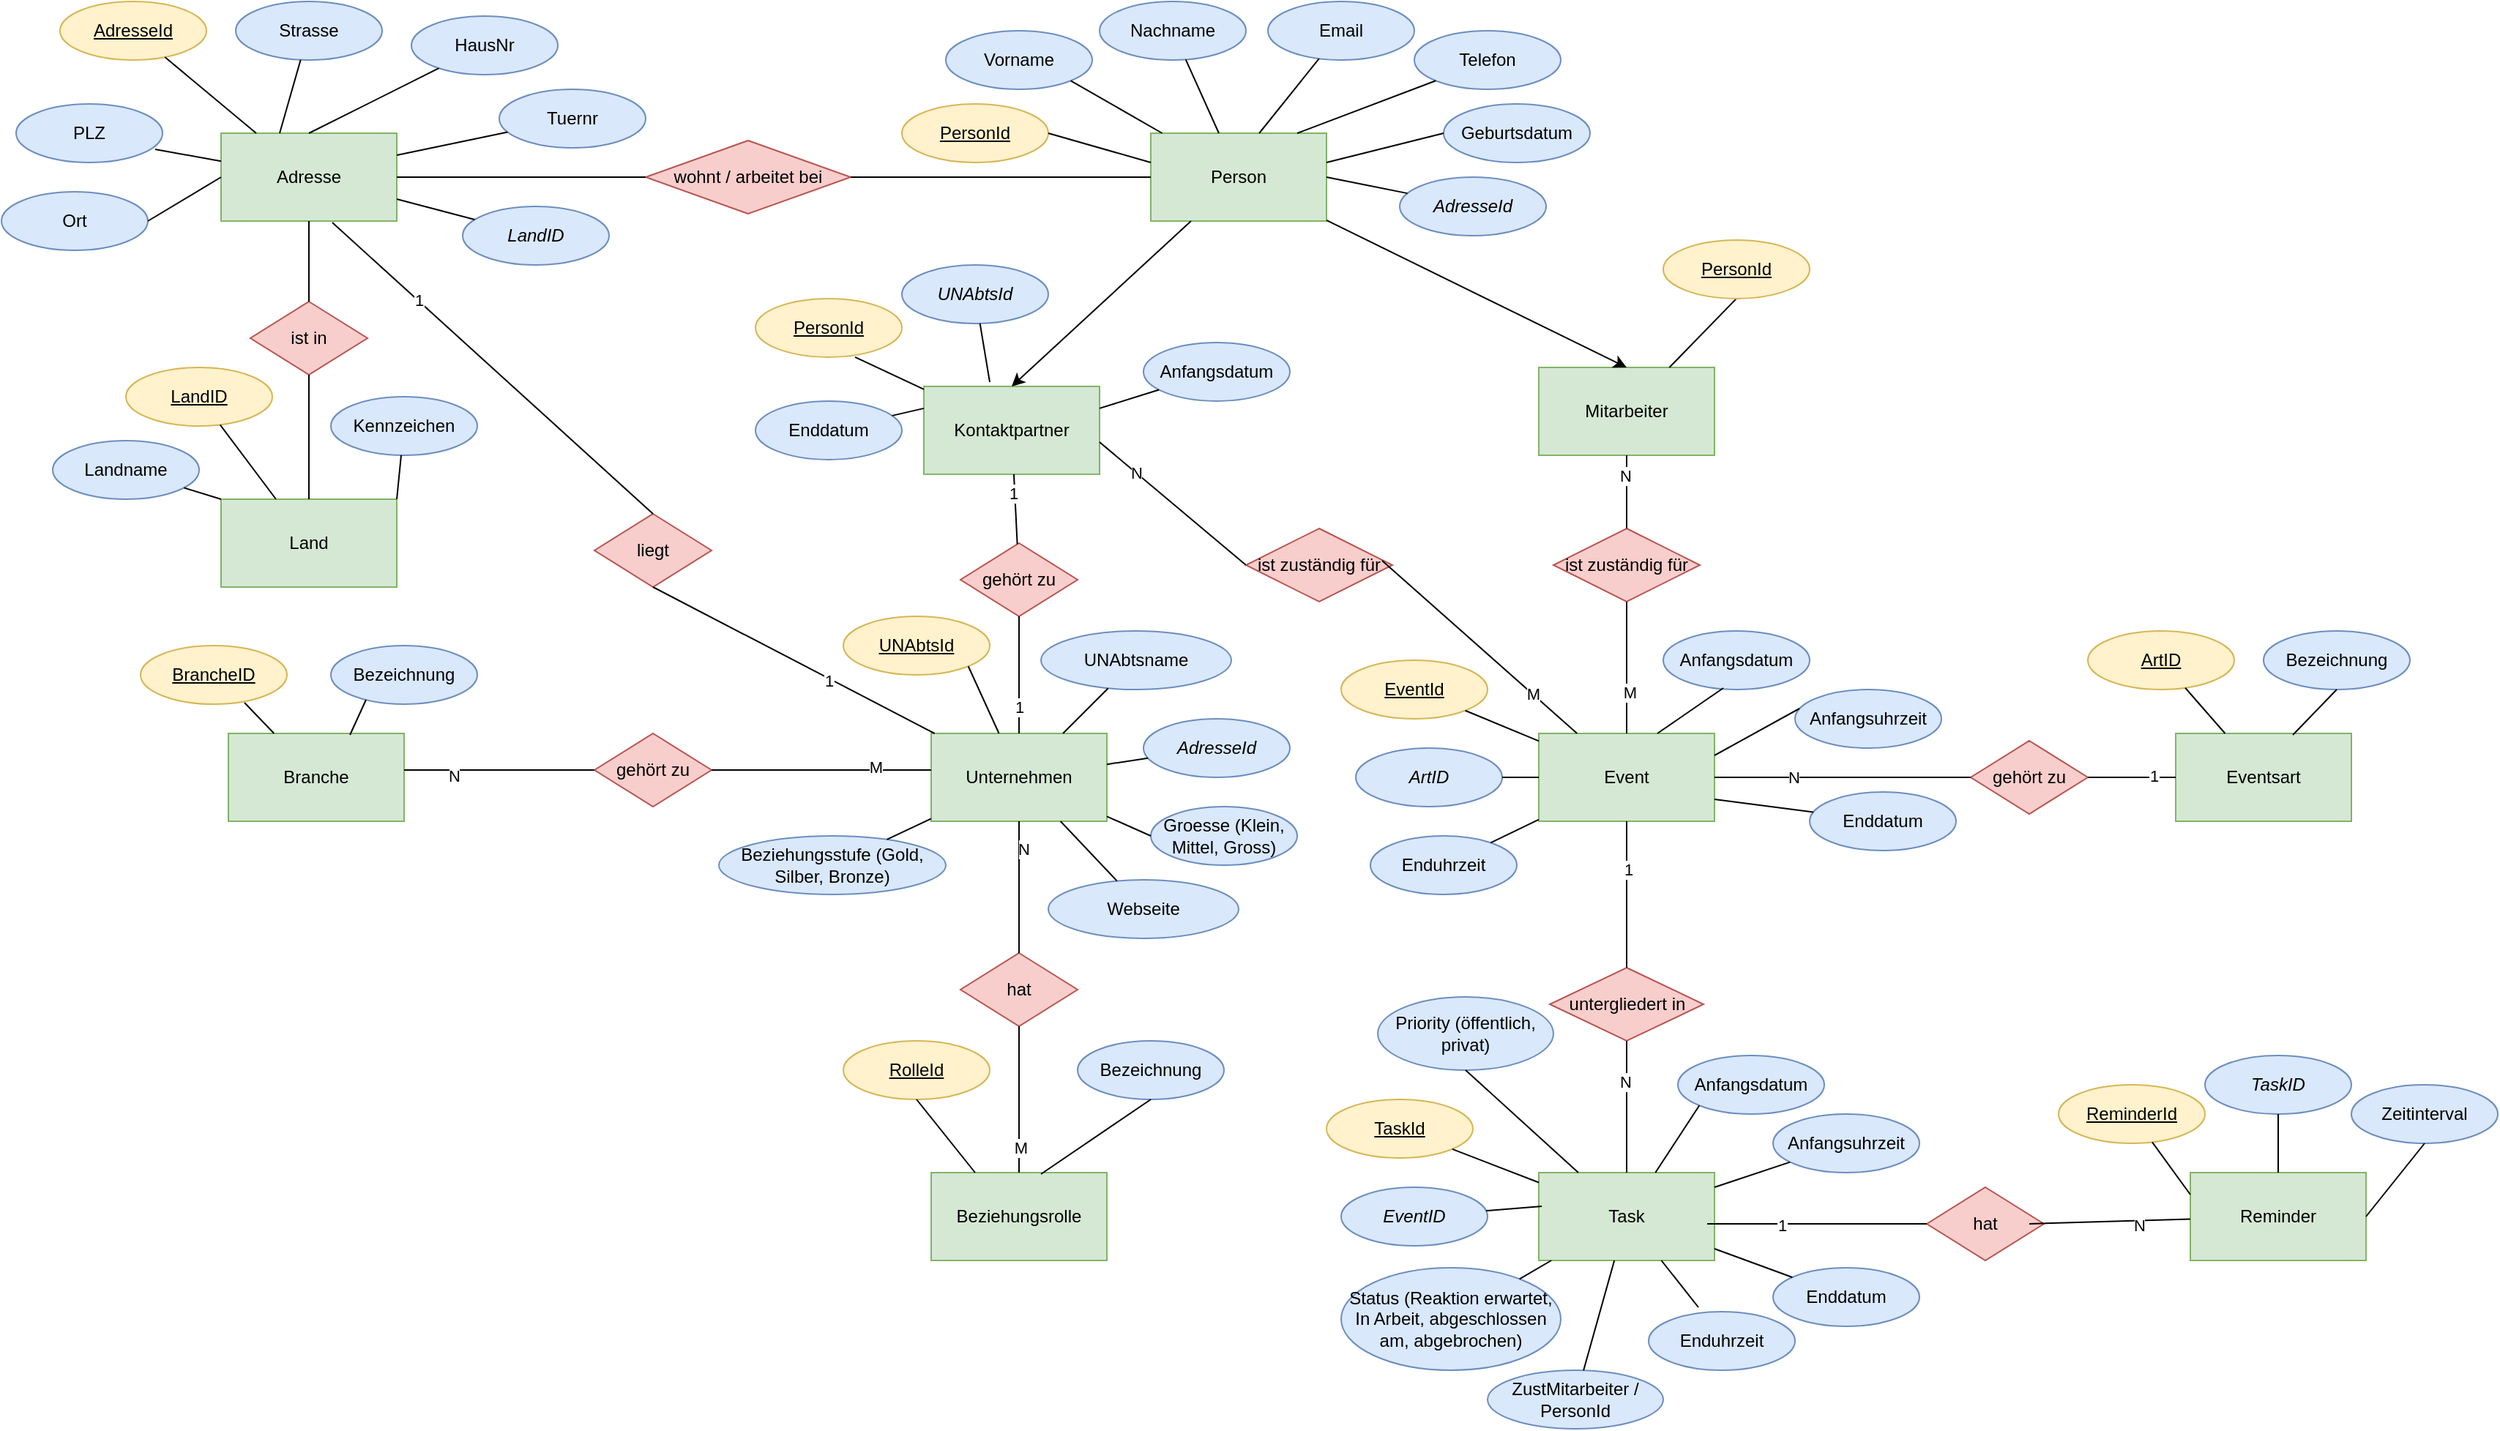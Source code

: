 <mxfile version="17.1.3" type="github">
  <diagram id="R2lEEEUBdFMjLlhIrx00" name="Page-1">
    <mxGraphModel dx="2272" dy="762" grid="1" gridSize="10" guides="1" tooltips="1" connect="1" arrows="1" fold="1" page="1" pageScale="1" pageWidth="850" pageHeight="1100" math="0" shadow="0" extFonts="Permanent Marker^https://fonts.googleapis.com/css?family=Permanent+Marker">
      <root>
        <mxCell id="0" />
        <mxCell id="1" parent="0" />
        <mxCell id="7nVZIDCWMMlRfdBkHSqP-1" value="Person" style="rounded=0;whiteSpace=wrap;html=1;fillColor=#d5e8d4;strokeColor=#82b366;" parent="1" vertex="1">
          <mxGeometry x="360" y="110" width="120" height="60" as="geometry" />
        </mxCell>
        <mxCell id="7nVZIDCWMMlRfdBkHSqP-2" value="Mitarbeiter" style="rounded=0;whiteSpace=wrap;html=1;fillColor=#d5e8d4;strokeColor=#82b366;" parent="1" vertex="1">
          <mxGeometry x="625" y="270" width="120" height="60" as="geometry" />
        </mxCell>
        <mxCell id="7nVZIDCWMMlRfdBkHSqP-3" value="Unternehmen" style="rounded=0;whiteSpace=wrap;html=1;fillColor=#d5e8d4;strokeColor=#82b366;" parent="1" vertex="1">
          <mxGeometry x="210" y="520" width="120" height="60" as="geometry" />
        </mxCell>
        <mxCell id="7nVZIDCWMMlRfdBkHSqP-4" value="Kontaktpartner" style="rounded=0;whiteSpace=wrap;html=1;fillColor=#d5e8d4;strokeColor=#82b366;" parent="1" vertex="1">
          <mxGeometry x="205" y="282.94" width="120" height="60" as="geometry" />
        </mxCell>
        <mxCell id="7nVZIDCWMMlRfdBkHSqP-6" value="Adresse" style="whiteSpace=wrap;html=1;fillColor=#d5e8d4;strokeColor=#82b366;" parent="1" vertex="1">
          <mxGeometry x="-275" y="110" width="120" height="60" as="geometry" />
        </mxCell>
        <mxCell id="7nVZIDCWMMlRfdBkHSqP-7" value="Land" style="whiteSpace=wrap;html=1;fillColor=#d5e8d4;strokeColor=#82b366;" parent="1" vertex="1">
          <mxGeometry x="-275" y="360" width="120" height="60" as="geometry" />
        </mxCell>
        <mxCell id="7nVZIDCWMMlRfdBkHSqP-8" value="Branche" style="whiteSpace=wrap;html=1;fillColor=#d5e8d4;strokeColor=#82b366;" parent="1" vertex="1">
          <mxGeometry x="-270" y="520" width="120" height="60" as="geometry" />
        </mxCell>
        <mxCell id="7nVZIDCWMMlRfdBkHSqP-10" value="Event" style="whiteSpace=wrap;html=1;fillColor=#d5e8d4;strokeColor=#82b366;" parent="1" vertex="1">
          <mxGeometry x="625" y="520" width="120" height="60" as="geometry" />
        </mxCell>
        <mxCell id="7nVZIDCWMMlRfdBkHSqP-11" value="Eventsart" style="whiteSpace=wrap;html=1;fillColor=#d5e8d4;strokeColor=#82b366;" parent="1" vertex="1">
          <mxGeometry x="1060" y="520" width="120" height="60" as="geometry" />
        </mxCell>
        <mxCell id="jdG1x0XjEvYxExtjP3In-1" value="&lt;u&gt;PersonId&lt;/u&gt;" style="ellipse;whiteSpace=wrap;html=1;fillColor=#fff2cc;strokeColor=#d6b656;" parent="1" vertex="1">
          <mxGeometry x="190" y="90" width="100" height="40" as="geometry" />
        </mxCell>
        <mxCell id="jdG1x0XjEvYxExtjP3In-2" value="Vorname" style="ellipse;whiteSpace=wrap;html=1;fillColor=#dae8fc;strokeColor=#6c8ebf;" parent="1" vertex="1">
          <mxGeometry x="220" y="40" width="100" height="40" as="geometry" />
        </mxCell>
        <mxCell id="jdG1x0XjEvYxExtjP3In-3" value="Nachname" style="ellipse;whiteSpace=wrap;html=1;fillColor=#dae8fc;strokeColor=#6c8ebf;" parent="1" vertex="1">
          <mxGeometry x="325" y="20" width="100" height="40" as="geometry" />
        </mxCell>
        <mxCell id="jdG1x0XjEvYxExtjP3In-6" value="&lt;u&gt;PersonId&lt;/u&gt;" style="ellipse;whiteSpace=wrap;html=1;fillColor=#fff2cc;strokeColor=#d6b656;" parent="1" vertex="1">
          <mxGeometry x="90" y="222.94" width="100" height="40" as="geometry" />
        </mxCell>
        <mxCell id="jdG1x0XjEvYxExtjP3In-7" value="Email" style="ellipse;whiteSpace=wrap;html=1;fillColor=#dae8fc;strokeColor=#6c8ebf;" parent="1" vertex="1">
          <mxGeometry x="440" y="20" width="100" height="40" as="geometry" />
        </mxCell>
        <mxCell id="jdG1x0XjEvYxExtjP3In-8" value="Telefon" style="ellipse;whiteSpace=wrap;html=1;fillColor=#dae8fc;strokeColor=#6c8ebf;" parent="1" vertex="1">
          <mxGeometry x="540" y="40" width="100" height="40" as="geometry" />
        </mxCell>
        <mxCell id="jdG1x0XjEvYxExtjP3In-9" value="Geburtsdatum" style="ellipse;whiteSpace=wrap;html=1;fillColor=#dae8fc;strokeColor=#6c8ebf;" parent="1" vertex="1">
          <mxGeometry x="560" y="90" width="100" height="40" as="geometry" />
        </mxCell>
        <mxCell id="jdG1x0XjEvYxExtjP3In-10" value="&lt;i&gt;AdresseId&lt;/i&gt;" style="ellipse;whiteSpace=wrap;html=1;fillColor=#dae8fc;strokeColor=#6c8ebf;" parent="1" vertex="1">
          <mxGeometry x="530" y="140" width="100" height="40" as="geometry" />
        </mxCell>
        <mxCell id="jdG1x0XjEvYxExtjP3In-12" value="" style="endArrow=none;html=1;rounded=0;exitX=1;exitY=0.5;exitDx=0;exitDy=0;" parent="1" source="jdG1x0XjEvYxExtjP3In-1" edge="1">
          <mxGeometry width="50" height="50" relative="1" as="geometry">
            <mxPoint x="800" y="420" as="sourcePoint" />
            <mxPoint x="360" y="130" as="targetPoint" />
          </mxGeometry>
        </mxCell>
        <mxCell id="jdG1x0XjEvYxExtjP3In-13" value="" style="endArrow=none;html=1;rounded=0;exitX=1;exitY=1;exitDx=0;exitDy=0;" parent="1" source="jdG1x0XjEvYxExtjP3In-2" target="7nVZIDCWMMlRfdBkHSqP-1" edge="1">
          <mxGeometry width="50" height="50" relative="1" as="geometry">
            <mxPoint x="300" y="120" as="sourcePoint" />
            <mxPoint x="370" y="140" as="targetPoint" />
          </mxGeometry>
        </mxCell>
        <mxCell id="jdG1x0XjEvYxExtjP3In-14" value="" style="endArrow=none;html=1;rounded=0;" parent="1" source="jdG1x0XjEvYxExtjP3In-3" target="7nVZIDCWMMlRfdBkHSqP-1" edge="1">
          <mxGeometry width="50" height="50" relative="1" as="geometry">
            <mxPoint x="310" y="130" as="sourcePoint" />
            <mxPoint x="380" y="150" as="targetPoint" />
          </mxGeometry>
        </mxCell>
        <mxCell id="jdG1x0XjEvYxExtjP3In-15" value="" style="endArrow=none;html=1;rounded=0;entryX=0.617;entryY=0;entryDx=0;entryDy=0;entryPerimeter=0;" parent="1" source="jdG1x0XjEvYxExtjP3In-7" target="7nVZIDCWMMlRfdBkHSqP-1" edge="1">
          <mxGeometry width="50" height="50" relative="1" as="geometry">
            <mxPoint x="320" y="140" as="sourcePoint" />
            <mxPoint x="430" y="120" as="targetPoint" />
          </mxGeometry>
        </mxCell>
        <mxCell id="jdG1x0XjEvYxExtjP3In-16" value="" style="endArrow=none;html=1;rounded=0;entryX=0;entryY=1;entryDx=0;entryDy=0;" parent="1" target="jdG1x0XjEvYxExtjP3In-8" edge="1">
          <mxGeometry width="50" height="50" relative="1" as="geometry">
            <mxPoint x="460" y="110" as="sourcePoint" />
            <mxPoint x="400" y="170" as="targetPoint" />
          </mxGeometry>
        </mxCell>
        <mxCell id="jdG1x0XjEvYxExtjP3In-17" value="" style="endArrow=none;html=1;rounded=0;entryX=0;entryY=0.5;entryDx=0;entryDy=0;" parent="1" target="jdG1x0XjEvYxExtjP3In-9" edge="1">
          <mxGeometry width="50" height="50" relative="1" as="geometry">
            <mxPoint x="480" y="130" as="sourcePoint" />
            <mxPoint x="410" y="180" as="targetPoint" />
          </mxGeometry>
        </mxCell>
        <mxCell id="jdG1x0XjEvYxExtjP3In-18" value="&lt;u&gt;AdresseId&lt;/u&gt;" style="ellipse;whiteSpace=wrap;html=1;fillColor=#fff2cc;strokeColor=#d6b656;" parent="1" vertex="1">
          <mxGeometry x="-385" y="20" width="100" height="40" as="geometry" />
        </mxCell>
        <mxCell id="jdG1x0XjEvYxExtjP3In-19" value="Strasse" style="ellipse;whiteSpace=wrap;html=1;fillColor=#dae8fc;strokeColor=#6c8ebf;" parent="1" vertex="1">
          <mxGeometry x="-265" y="20" width="100" height="40" as="geometry" />
        </mxCell>
        <mxCell id="jdG1x0XjEvYxExtjP3In-20" value="HausNr" style="ellipse;whiteSpace=wrap;html=1;fillColor=#dae8fc;strokeColor=#6c8ebf;" parent="1" vertex="1">
          <mxGeometry x="-145" y="30" width="100" height="40" as="geometry" />
        </mxCell>
        <mxCell id="jdG1x0XjEvYxExtjP3In-21" value="Tuernr" style="ellipse;whiteSpace=wrap;html=1;fillColor=#dae8fc;strokeColor=#6c8ebf;" parent="1" vertex="1">
          <mxGeometry x="-85" y="80" width="100" height="40" as="geometry" />
        </mxCell>
        <mxCell id="jdG1x0XjEvYxExtjP3In-22" value="PLZ" style="ellipse;whiteSpace=wrap;html=1;fillColor=#dae8fc;strokeColor=#6c8ebf;" parent="1" vertex="1">
          <mxGeometry x="-415" y="90" width="100" height="40" as="geometry" />
        </mxCell>
        <mxCell id="jdG1x0XjEvYxExtjP3In-23" value="Ort" style="ellipse;whiteSpace=wrap;html=1;fillColor=#dae8fc;strokeColor=#6c8ebf;" parent="1" vertex="1">
          <mxGeometry x="-425" y="150" width="100" height="40" as="geometry" />
        </mxCell>
        <mxCell id="jdG1x0XjEvYxExtjP3In-24" value="&lt;i&gt;LandID&lt;/i&gt;" style="ellipse;whiteSpace=wrap;html=1;fillColor=#dae8fc;strokeColor=#6c8ebf;" parent="1" vertex="1">
          <mxGeometry x="-110" y="160" width="100" height="40" as="geometry" />
        </mxCell>
        <mxCell id="jdG1x0XjEvYxExtjP3In-28" value="" style="endArrow=none;html=1;rounded=0;" parent="1" source="7nVZIDCWMMlRfdBkHSqP-6" target="jdG1x0XjEvYxExtjP3In-18" edge="1">
          <mxGeometry width="50" height="50" relative="1" as="geometry">
            <mxPoint x="-635" y="140" as="sourcePoint" />
            <mxPoint x="-525" y="120" as="targetPoint" />
          </mxGeometry>
        </mxCell>
        <mxCell id="jdG1x0XjEvYxExtjP3In-29" value="" style="endArrow=none;html=1;rounded=0;" parent="1" target="jdG1x0XjEvYxExtjP3In-19" edge="1">
          <mxGeometry width="50" height="50" relative="1" as="geometry">
            <mxPoint x="-235" y="110" as="sourcePoint" />
            <mxPoint x="-303.363" y="68.03" as="targetPoint" />
          </mxGeometry>
        </mxCell>
        <mxCell id="jdG1x0XjEvYxExtjP3In-30" value="" style="endArrow=none;html=1;rounded=0;exitX=0.5;exitY=0;exitDx=0;exitDy=0;" parent="1" source="7nVZIDCWMMlRfdBkHSqP-6" target="jdG1x0XjEvYxExtjP3In-20" edge="1">
          <mxGeometry width="50" height="50" relative="1" as="geometry">
            <mxPoint x="-231" y="130" as="sourcePoint" />
            <mxPoint x="-293.363" y="78.03" as="targetPoint" />
          </mxGeometry>
        </mxCell>
        <mxCell id="jdG1x0XjEvYxExtjP3In-31" value="" style="endArrow=none;html=1;rounded=0;exitX=1;exitY=0.25;exitDx=0;exitDy=0;" parent="1" source="7nVZIDCWMMlRfdBkHSqP-6" target="jdG1x0XjEvYxExtjP3In-21" edge="1">
          <mxGeometry width="50" height="50" relative="1" as="geometry">
            <mxPoint x="-221" y="140" as="sourcePoint" />
            <mxPoint x="-283.363" y="88.03" as="targetPoint" />
          </mxGeometry>
        </mxCell>
        <mxCell id="jdG1x0XjEvYxExtjP3In-32" value="" style="endArrow=none;html=1;rounded=0;entryX=1;entryY=0.75;entryDx=0;entryDy=0;" parent="1" source="jdG1x0XjEvYxExtjP3In-24" target="7nVZIDCWMMlRfdBkHSqP-6" edge="1">
          <mxGeometry width="50" height="50" relative="1" as="geometry">
            <mxPoint x="-211" y="150" as="sourcePoint" />
            <mxPoint x="-273.363" y="98.03" as="targetPoint" />
          </mxGeometry>
        </mxCell>
        <mxCell id="jdG1x0XjEvYxExtjP3In-33" value="" style="endArrow=none;html=1;rounded=0;exitX=0.95;exitY=0.775;exitDx=0;exitDy=0;exitPerimeter=0;" parent="1" source="jdG1x0XjEvYxExtjP3In-22" target="7nVZIDCWMMlRfdBkHSqP-6" edge="1">
          <mxGeometry width="50" height="50" relative="1" as="geometry">
            <mxPoint x="-201" y="160" as="sourcePoint" />
            <mxPoint x="-263.363" y="108.03" as="targetPoint" />
          </mxGeometry>
        </mxCell>
        <mxCell id="jdG1x0XjEvYxExtjP3In-34" value="" style="endArrow=none;html=1;rounded=0;exitX=1;exitY=0.5;exitDx=0;exitDy=0;entryX=0;entryY=0.5;entryDx=0;entryDy=0;" parent="1" source="jdG1x0XjEvYxExtjP3In-23" target="7nVZIDCWMMlRfdBkHSqP-6" edge="1">
          <mxGeometry width="50" height="50" relative="1" as="geometry">
            <mxPoint x="-191" y="170" as="sourcePoint" />
            <mxPoint x="-253.363" y="118.03" as="targetPoint" />
          </mxGeometry>
        </mxCell>
        <mxCell id="jdG1x0XjEvYxExtjP3In-37" value="" style="endArrow=none;html=1;rounded=0;entryX=0.5;entryY=1;entryDx=0;entryDy=0;" parent="1" source="7nVZIDCWMMlRfdBkHSqP-2" edge="1" target="jdG1x0XjEvYxExtjP3In-76">
          <mxGeometry width="50" height="50" relative="1" as="geometry">
            <mxPoint x="765" y="300" as="sourcePoint" />
            <mxPoint x="740.355" y="214.142" as="targetPoint" />
          </mxGeometry>
        </mxCell>
        <mxCell id="jdG1x0XjEvYxExtjP3In-38" value="" style="endArrow=none;html=1;rounded=0;entryX=0.68;entryY=1;entryDx=0;entryDy=0;entryPerimeter=0;" parent="1" source="7nVZIDCWMMlRfdBkHSqP-4" target="jdG1x0XjEvYxExtjP3In-6" edge="1">
          <mxGeometry width="50" height="50" relative="1" as="geometry">
            <mxPoint x="265" y="308.92" as="sourcePoint" />
            <mxPoint x="202.637" y="256.95" as="targetPoint" />
            <Array as="points" />
          </mxGeometry>
        </mxCell>
        <mxCell id="jdG1x0XjEvYxExtjP3In-39" value="" style="endArrow=none;html=1;rounded=0;exitX=1;exitY=0.5;exitDx=0;exitDy=0;" parent="1" source="7nVZIDCWMMlRfdBkHSqP-1" target="jdG1x0XjEvYxExtjP3In-10" edge="1">
          <mxGeometry width="50" height="50" relative="1" as="geometry">
            <mxPoint x="671.18" y="290" as="sourcePoint" />
            <mxPoint x="608.817" y="238.03" as="targetPoint" />
          </mxGeometry>
        </mxCell>
        <mxCell id="jdG1x0XjEvYxExtjP3In-40" value="&lt;u&gt;LandID&lt;/u&gt;" style="ellipse;whiteSpace=wrap;html=1;fillColor=#fff2cc;strokeColor=#d6b656;" parent="1" vertex="1">
          <mxGeometry x="-340" y="270" width="100" height="40" as="geometry" />
        </mxCell>
        <mxCell id="jdG1x0XjEvYxExtjP3In-41" value="Landname" style="ellipse;whiteSpace=wrap;html=1;fillColor=#dae8fc;strokeColor=#6c8ebf;" parent="1" vertex="1">
          <mxGeometry x="-390" y="320" width="100" height="40" as="geometry" />
        </mxCell>
        <mxCell id="jdG1x0XjEvYxExtjP3In-42" value="Kennzeichen" style="ellipse;whiteSpace=wrap;html=1;fillColor=#dae8fc;strokeColor=#6c8ebf;" parent="1" vertex="1">
          <mxGeometry x="-200" y="290" width="100" height="40" as="geometry" />
        </mxCell>
        <mxCell id="jdG1x0XjEvYxExtjP3In-43" value="&lt;u&gt;BrancheID&lt;/u&gt;" style="ellipse;whiteSpace=wrap;html=1;fillColor=#fff2cc;strokeColor=#d6b656;" parent="1" vertex="1">
          <mxGeometry x="-330" y="460" width="100" height="40" as="geometry" />
        </mxCell>
        <mxCell id="jdG1x0XjEvYxExtjP3In-44" value="Bezeichnung" style="ellipse;whiteSpace=wrap;html=1;fillColor=#dae8fc;strokeColor=#6c8ebf;" parent="1" vertex="1">
          <mxGeometry x="-200" y="460" width="100" height="40" as="geometry" />
        </mxCell>
        <mxCell id="jdG1x0XjEvYxExtjP3In-45" value="&lt;u&gt;ArtID&lt;/u&gt;" style="ellipse;whiteSpace=wrap;html=1;fillColor=#fff2cc;strokeColor=#d6b656;" parent="1" vertex="1">
          <mxGeometry x="1000" y="450" width="100" height="40" as="geometry" />
        </mxCell>
        <mxCell id="jdG1x0XjEvYxExtjP3In-50" value="" style="endArrow=classic;html=1;rounded=0;entryX=0.5;entryY=0;entryDx=0;entryDy=0;" parent="1" source="7nVZIDCWMMlRfdBkHSqP-1" target="7nVZIDCWMMlRfdBkHSqP-2" edge="1">
          <mxGeometry width="50" height="50" relative="1" as="geometry">
            <mxPoint x="400" y="240" as="sourcePoint" />
            <mxPoint x="450" y="190" as="targetPoint" />
          </mxGeometry>
        </mxCell>
        <mxCell id="jdG1x0XjEvYxExtjP3In-51" value="" style="endArrow=classic;html=1;rounded=0;entryX=0.5;entryY=0;entryDx=0;entryDy=0;" parent="1" source="7nVZIDCWMMlRfdBkHSqP-1" target="7nVZIDCWMMlRfdBkHSqP-4" edge="1">
          <mxGeometry width="50" height="50" relative="1" as="geometry">
            <mxPoint x="800" y="420" as="sourcePoint" />
            <mxPoint x="850" y="370" as="targetPoint" />
          </mxGeometry>
        </mxCell>
        <mxCell id="jdG1x0XjEvYxExtjP3In-54" value="" style="endArrow=none;html=1;rounded=0;entryX=0.71;entryY=0.975;entryDx=0;entryDy=0;entryPerimeter=0;" parent="1" source="7nVZIDCWMMlRfdBkHSqP-8" target="jdG1x0XjEvYxExtjP3In-43" edge="1">
          <mxGeometry width="50" height="50" relative="1" as="geometry">
            <mxPoint x="-810" y="270" as="sourcePoint" />
            <mxPoint x="-700" y="250" as="targetPoint" />
          </mxGeometry>
        </mxCell>
        <mxCell id="jdG1x0XjEvYxExtjP3In-55" value="" style="endArrow=none;html=1;rounded=0;entryX=0.24;entryY=0.925;entryDx=0;entryDy=0;exitX=0.692;exitY=0.017;exitDx=0;exitDy=0;exitPerimeter=0;entryPerimeter=0;" parent="1" source="7nVZIDCWMMlRfdBkHSqP-8" target="jdG1x0XjEvYxExtjP3In-44" edge="1">
          <mxGeometry width="50" height="50" relative="1" as="geometry">
            <mxPoint x="-800" y="280" as="sourcePoint" />
            <mxPoint x="-690" y="260" as="targetPoint" />
          </mxGeometry>
        </mxCell>
        <mxCell id="jdG1x0XjEvYxExtjP3In-56" value="" style="endArrow=none;html=1;rounded=0;" parent="1" source="7nVZIDCWMMlRfdBkHSqP-7" target="jdG1x0XjEvYxExtjP3In-40" edge="1">
          <mxGeometry width="50" height="50" relative="1" as="geometry">
            <mxPoint x="-630" y="-55" as="sourcePoint" />
            <mxPoint x="-520" y="-75" as="targetPoint" />
          </mxGeometry>
        </mxCell>
        <mxCell id="jdG1x0XjEvYxExtjP3In-58" value="" style="endArrow=none;html=1;rounded=0;exitX=0;exitY=0;exitDx=0;exitDy=0;" parent="1" source="7nVZIDCWMMlRfdBkHSqP-7" target="jdG1x0XjEvYxExtjP3In-41" edge="1">
          <mxGeometry width="50" height="50" relative="1" as="geometry">
            <mxPoint x="-257.143" y="375" as="sourcePoint" />
            <mxPoint x="-293.391" y="351.933" as="targetPoint" />
          </mxGeometry>
        </mxCell>
        <mxCell id="jdG1x0XjEvYxExtjP3In-59" value="" style="endArrow=none;html=1;rounded=0;exitX=1;exitY=0;exitDx=0;exitDy=0;" parent="1" source="7nVZIDCWMMlRfdBkHSqP-7" target="jdG1x0XjEvYxExtjP3In-42" edge="1">
          <mxGeometry width="50" height="50" relative="1" as="geometry">
            <mxPoint x="-247.143" y="385" as="sourcePoint" />
            <mxPoint x="-283.391" y="361.933" as="targetPoint" />
          </mxGeometry>
        </mxCell>
        <mxCell id="jdG1x0XjEvYxExtjP3In-60" value="Bezeichnung" style="ellipse;whiteSpace=wrap;html=1;fillColor=#dae8fc;strokeColor=#6c8ebf;" parent="1" vertex="1">
          <mxGeometry x="1120" y="450" width="100" height="40" as="geometry" />
        </mxCell>
        <mxCell id="jdG1x0XjEvYxExtjP3In-61" value="&lt;u&gt;EventId&lt;/u&gt;" style="ellipse;whiteSpace=wrap;html=1;fillColor=#fff2cc;strokeColor=#d6b656;" parent="1" vertex="1">
          <mxGeometry x="490" y="470" width="100" height="40" as="geometry" />
        </mxCell>
        <mxCell id="jdG1x0XjEvYxExtjP3In-63" value="&lt;i&gt;ArtID&lt;/i&gt;" style="ellipse;whiteSpace=wrap;html=1;fillColor=#dae8fc;strokeColor=#6c8ebf;" parent="1" vertex="1">
          <mxGeometry x="500" y="530" width="100" height="40" as="geometry" />
        </mxCell>
        <mxCell id="jdG1x0XjEvYxExtjP3In-64" value="Anfangsdatum" style="ellipse;whiteSpace=wrap;html=1;fillColor=#dae8fc;strokeColor=#6c8ebf;" parent="1" vertex="1">
          <mxGeometry x="710" y="450" width="100" height="40" as="geometry" />
        </mxCell>
        <mxCell id="jdG1x0XjEvYxExtjP3In-65" value="Anfangsuhrzeit" style="ellipse;whiteSpace=wrap;html=1;fillColor=#dae8fc;strokeColor=#6c8ebf;" parent="1" vertex="1">
          <mxGeometry x="800" y="490" width="100" height="40" as="geometry" />
        </mxCell>
        <mxCell id="jdG1x0XjEvYxExtjP3In-66" value="Enddatum" style="ellipse;whiteSpace=wrap;html=1;fillColor=#dae8fc;strokeColor=#6c8ebf;" parent="1" vertex="1">
          <mxGeometry x="810" y="560" width="100" height="40" as="geometry" />
        </mxCell>
        <mxCell id="jdG1x0XjEvYxExtjP3In-67" value="Enduhrzeit" style="ellipse;whiteSpace=wrap;html=1;fillColor=#dae8fc;strokeColor=#6c8ebf;" parent="1" vertex="1">
          <mxGeometry x="510" y="590" width="100" height="40" as="geometry" />
        </mxCell>
        <mxCell id="jdG1x0XjEvYxExtjP3In-68" value="" style="endArrow=none;html=1;rounded=0;" parent="1" source="7nVZIDCWMMlRfdBkHSqP-10" target="jdG1x0XjEvYxExtjP3In-61" edge="1">
          <mxGeometry width="50" height="50" relative="1" as="geometry">
            <mxPoint x="300" y="640" as="sourcePoint" />
            <mxPoint x="210" y="610" as="targetPoint" />
          </mxGeometry>
        </mxCell>
        <mxCell id="jdG1x0XjEvYxExtjP3In-69" value="" style="endArrow=none;html=1;rounded=0;" parent="1" source="7nVZIDCWMMlRfdBkHSqP-10" target="jdG1x0XjEvYxExtjP3In-63" edge="1">
          <mxGeometry width="50" height="50" relative="1" as="geometry">
            <mxPoint x="670" y="560" as="sourcePoint" />
            <mxPoint x="597.735" y="516.641" as="targetPoint" />
          </mxGeometry>
        </mxCell>
        <mxCell id="jdG1x0XjEvYxExtjP3In-70" value="" style="endArrow=none;html=1;rounded=0;exitX=0.675;exitY=0;exitDx=0;exitDy=0;entryX=0.41;entryY=0.975;entryDx=0;entryDy=0;entryPerimeter=0;exitPerimeter=0;" parent="1" source="7nVZIDCWMMlRfdBkHSqP-10" target="jdG1x0XjEvYxExtjP3In-64" edge="1">
          <mxGeometry width="50" height="50" relative="1" as="geometry">
            <mxPoint x="680" y="570" as="sourcePoint" />
            <mxPoint x="607.735" y="526.641" as="targetPoint" />
          </mxGeometry>
        </mxCell>
        <mxCell id="jdG1x0XjEvYxExtjP3In-71" value="" style="endArrow=none;html=1;rounded=0;exitX=1;exitY=0.25;exitDx=0;exitDy=0;entryX=0.03;entryY=0.325;entryDx=0;entryDy=0;entryPerimeter=0;" parent="1" source="7nVZIDCWMMlRfdBkHSqP-10" target="jdG1x0XjEvYxExtjP3In-65" edge="1">
          <mxGeometry width="50" height="50" relative="1" as="geometry">
            <mxPoint x="690" y="580" as="sourcePoint" />
            <mxPoint x="617.735" y="536.641" as="targetPoint" />
          </mxGeometry>
        </mxCell>
        <mxCell id="jdG1x0XjEvYxExtjP3In-72" value="" style="endArrow=none;html=1;rounded=0;exitX=1;exitY=0.75;exitDx=0;exitDy=0;" parent="1" source="7nVZIDCWMMlRfdBkHSqP-10" target="jdG1x0XjEvYxExtjP3In-66" edge="1">
          <mxGeometry width="50" height="50" relative="1" as="geometry">
            <mxPoint x="700" y="590" as="sourcePoint" />
            <mxPoint x="627.735" y="546.641" as="targetPoint" />
          </mxGeometry>
        </mxCell>
        <mxCell id="jdG1x0XjEvYxExtjP3In-73" value="" style="endArrow=none;html=1;rounded=0;" parent="1" source="jdG1x0XjEvYxExtjP3In-67" target="7nVZIDCWMMlRfdBkHSqP-10" edge="1">
          <mxGeometry width="50" height="50" relative="1" as="geometry">
            <mxPoint x="710" y="600" as="sourcePoint" />
            <mxPoint x="637.735" y="556.641" as="targetPoint" />
          </mxGeometry>
        </mxCell>
        <mxCell id="jdG1x0XjEvYxExtjP3In-74" value="" style="endArrow=none;html=1;rounded=0;" parent="1" source="7nVZIDCWMMlRfdBkHSqP-11" target="jdG1x0XjEvYxExtjP3In-45" edge="1">
          <mxGeometry width="50" height="50" relative="1" as="geometry">
            <mxPoint x="1140" y="450" as="sourcePoint" />
            <mxPoint x="1067.735" y="406.641" as="targetPoint" />
          </mxGeometry>
        </mxCell>
        <mxCell id="jdG1x0XjEvYxExtjP3In-75" value="" style="endArrow=none;html=1;rounded=0;exitX=0.667;exitY=0.017;exitDx=0;exitDy=0;entryX=0.5;entryY=1;entryDx=0;entryDy=0;exitPerimeter=0;" parent="1" source="7nVZIDCWMMlRfdBkHSqP-11" target="jdG1x0XjEvYxExtjP3In-60" edge="1">
          <mxGeometry width="50" height="50" relative="1" as="geometry">
            <mxPoint x="1150" y="460" as="sourcePoint" />
            <mxPoint x="1077.735" y="416.641" as="targetPoint" />
          </mxGeometry>
        </mxCell>
        <mxCell id="jdG1x0XjEvYxExtjP3In-76" value="&lt;u&gt;PersonId&lt;/u&gt;" style="ellipse;whiteSpace=wrap;html=1;fillColor=#fff2cc;strokeColor=#d6b656;" parent="1" vertex="1">
          <mxGeometry x="710" y="182.94" width="100" height="40" as="geometry" />
        </mxCell>
        <mxCell id="jdG1x0XjEvYxExtjP3In-77" value="&lt;u&gt;UNAbtsId&lt;/u&gt;" style="ellipse;whiteSpace=wrap;html=1;fillColor=#fff2cc;strokeColor=#d6b656;" parent="1" vertex="1">
          <mxGeometry x="150" y="440" width="100" height="40" as="geometry" />
        </mxCell>
        <mxCell id="jdG1x0XjEvYxExtjP3In-78" value="UNAbtsname" style="ellipse;whiteSpace=wrap;html=1;fillColor=#dae8fc;strokeColor=#6c8ebf;" parent="1" vertex="1">
          <mxGeometry x="285" y="450" width="130" height="40" as="geometry" />
        </mxCell>
        <mxCell id="jdG1x0XjEvYxExtjP3In-79" value="&lt;i&gt;AdresseId&lt;/i&gt;" style="ellipse;whiteSpace=wrap;html=1;fillColor=#dae8fc;strokeColor=#6c8ebf;" parent="1" vertex="1">
          <mxGeometry x="355" y="510" width="100" height="40" as="geometry" />
        </mxCell>
        <mxCell id="jdG1x0XjEvYxExtjP3In-87" value="Groesse (Klein, Mittel, Gross)" style="ellipse;whiteSpace=wrap;html=1;fillColor=#dae8fc;strokeColor=#6c8ebf;" parent="1" vertex="1">
          <mxGeometry x="360" y="570" width="100" height="40" as="geometry" />
        </mxCell>
        <mxCell id="9ICLknt_P9Ek3P3PDMJX-2" value="Beziehungsrolle" style="whiteSpace=wrap;html=1;fillColor=#d5e8d4;strokeColor=#82b366;" vertex="1" parent="1">
          <mxGeometry x="210" y="820" width="120" height="60" as="geometry" />
        </mxCell>
        <mxCell id="9ICLknt_P9Ek3P3PDMJX-3" value="&lt;u&gt;RolleId&lt;/u&gt;" style="ellipse;whiteSpace=wrap;html=1;fillColor=#fff2cc;strokeColor=#d6b656;" vertex="1" parent="1">
          <mxGeometry x="150" y="730" width="100" height="40" as="geometry" />
        </mxCell>
        <mxCell id="9ICLknt_P9Ek3P3PDMJX-4" value="Bezeichnung" style="ellipse;whiteSpace=wrap;html=1;fillColor=#dae8fc;strokeColor=#6c8ebf;" vertex="1" parent="1">
          <mxGeometry x="310" y="730" width="100" height="40" as="geometry" />
        </mxCell>
        <mxCell id="9ICLknt_P9Ek3P3PDMJX-5" value="" style="endArrow=none;html=1;rounded=0;entryX=0.5;entryY=1;entryDx=0;entryDy=0;exitX=0.25;exitY=0;exitDx=0;exitDy=0;" edge="1" parent="1" source="9ICLknt_P9Ek3P3PDMJX-2" target="9ICLknt_P9Ek3P3PDMJX-3">
          <mxGeometry width="50" height="50" relative="1" as="geometry">
            <mxPoint x="372.857" y="710" as="sourcePoint" />
            <mxPoint x="336.609" y="686.933" as="targetPoint" />
          </mxGeometry>
        </mxCell>
        <mxCell id="9ICLknt_P9Ek3P3PDMJX-6" value="" style="endArrow=none;html=1;rounded=0;entryX=0.5;entryY=1;entryDx=0;entryDy=0;exitX=0.625;exitY=0.017;exitDx=0;exitDy=0;exitPerimeter=0;" edge="1" parent="1" source="9ICLknt_P9Ek3P3PDMJX-2" target="9ICLknt_P9Ek3P3PDMJX-4">
          <mxGeometry width="50" height="50" relative="1" as="geometry">
            <mxPoint x="250" y="890" as="sourcePoint" />
            <mxPoint x="200" y="870" as="targetPoint" />
          </mxGeometry>
        </mxCell>
        <mxCell id="9ICLknt_P9Ek3P3PDMJX-8" value="hat" style="rhombus;whiteSpace=wrap;html=1;fillColor=#f8cecc;strokeColor=#b85450;rounded=0;" vertex="1" parent="1">
          <mxGeometry x="230" y="670" width="80" height="50" as="geometry" />
        </mxCell>
        <mxCell id="9ICLknt_P9Ek3P3PDMJX-11" value="" style="endArrow=none;html=1;rounded=0;entryX=0;entryY=0.5;entryDx=0;entryDy=0;" edge="1" parent="1" source="7nVZIDCWMMlRfdBkHSqP-3" target="jdG1x0XjEvYxExtjP3In-87">
          <mxGeometry width="50" height="50" relative="1" as="geometry">
            <mxPoint x="180" y="890" as="sourcePoint" />
            <mxPoint x="130" y="870" as="targetPoint" />
          </mxGeometry>
        </mxCell>
        <mxCell id="9ICLknt_P9Ek3P3PDMJX-12" value="" style="endArrow=none;html=1;rounded=0;entryX=1;entryY=1;entryDx=0;entryDy=0;" edge="1" parent="1" source="7nVZIDCWMMlRfdBkHSqP-3" target="jdG1x0XjEvYxExtjP3In-77">
          <mxGeometry width="50" height="50" relative="1" as="geometry">
            <mxPoint x="260" y="552" as="sourcePoint" />
            <mxPoint x="220" y="540" as="targetPoint" />
          </mxGeometry>
        </mxCell>
        <mxCell id="9ICLknt_P9Ek3P3PDMJX-13" value="" style="endArrow=none;html=1;rounded=0;" edge="1" parent="1" source="7nVZIDCWMMlRfdBkHSqP-3" target="jdG1x0XjEvYxExtjP3In-78">
          <mxGeometry width="50" height="50" relative="1" as="geometry">
            <mxPoint x="270" y="562" as="sourcePoint" />
            <mxPoint x="230" y="550" as="targetPoint" />
          </mxGeometry>
        </mxCell>
        <mxCell id="9ICLknt_P9Ek3P3PDMJX-15" value="" style="endArrow=none;html=1;rounded=0;" edge="1" parent="1" source="jdG1x0XjEvYxExtjP3In-79" target="7nVZIDCWMMlRfdBkHSqP-3">
          <mxGeometry width="50" height="50" relative="1" as="geometry">
            <mxPoint x="280" y="572" as="sourcePoint" />
            <mxPoint x="240" y="560" as="targetPoint" />
          </mxGeometry>
        </mxCell>
        <mxCell id="9ICLknt_P9Ek3P3PDMJX-16" value="" style="endArrow=none;html=1;rounded=0;exitX=0.5;exitY=0;exitDx=0;exitDy=0;" edge="1" parent="1" source="9ICLknt_P9Ek3P3PDMJX-8" target="7nVZIDCWMMlRfdBkHSqP-3">
          <mxGeometry width="50" height="50" relative="1" as="geometry">
            <mxPoint x="610" y="720" as="sourcePoint" />
            <mxPoint x="660" y="670" as="targetPoint" />
          </mxGeometry>
        </mxCell>
        <mxCell id="9ICLknt_P9Ek3P3PDMJX-18" value="N" style="edgeLabel;html=1;align=center;verticalAlign=middle;resizable=0;points=[];" vertex="1" connectable="0" parent="9ICLknt_P9Ek3P3PDMJX-16">
          <mxGeometry x="0.59" y="-3" relative="1" as="geometry">
            <mxPoint as="offset" />
          </mxGeometry>
        </mxCell>
        <mxCell id="9ICLknt_P9Ek3P3PDMJX-17" value="" style="endArrow=none;html=1;rounded=0;entryX=0.5;entryY=1;entryDx=0;entryDy=0;exitX=0.5;exitY=0;exitDx=0;exitDy=0;" edge="1" parent="1" source="9ICLknt_P9Ek3P3PDMJX-2" target="9ICLknt_P9Ek3P3PDMJX-8">
          <mxGeometry width="50" height="50" relative="1" as="geometry">
            <mxPoint x="370" y="592" as="sourcePoint" />
            <mxPoint x="330" y="580" as="targetPoint" />
          </mxGeometry>
        </mxCell>
        <mxCell id="9ICLknt_P9Ek3P3PDMJX-19" value="M" style="edgeLabel;html=1;align=center;verticalAlign=middle;resizable=0;points=[];" vertex="1" connectable="0" parent="9ICLknt_P9Ek3P3PDMJX-17">
          <mxGeometry x="-0.649" y="-1" relative="1" as="geometry">
            <mxPoint as="offset" />
          </mxGeometry>
        </mxCell>
        <mxCell id="9ICLknt_P9Ek3P3PDMJX-20" value="&lt;i&gt;UNAbtsId&lt;/i&gt;" style="ellipse;whiteSpace=wrap;html=1;fillColor=#dae8fc;strokeColor=#6c8ebf;" vertex="1" parent="1">
          <mxGeometry x="190" y="200" width="100" height="40" as="geometry" />
        </mxCell>
        <mxCell id="9ICLknt_P9Ek3P3PDMJX-21" value="Anfangsdatum" style="ellipse;whiteSpace=wrap;html=1;fillColor=#dae8fc;strokeColor=#6c8ebf;" vertex="1" parent="1">
          <mxGeometry x="355" y="252.94" width="100" height="40" as="geometry" />
        </mxCell>
        <mxCell id="9ICLknt_P9Ek3P3PDMJX-22" value="Enddatum" style="ellipse;whiteSpace=wrap;html=1;fillColor=#dae8fc;strokeColor=#6c8ebf;" vertex="1" parent="1">
          <mxGeometry x="90" y="292.94" width="100" height="40" as="geometry" />
        </mxCell>
        <mxCell id="9ICLknt_P9Ek3P3PDMJX-23" value="" style="endArrow=none;html=1;rounded=0;exitX=0;exitY=0.25;exitDx=0;exitDy=0;" edge="1" parent="1" source="7nVZIDCWMMlRfdBkHSqP-4" target="9ICLknt_P9Ek3P3PDMJX-22">
          <mxGeometry width="50" height="50" relative="1" as="geometry">
            <mxPoint x="215" y="294.903" as="sourcePoint" />
            <mxPoint x="168" y="272.94" as="targetPoint" />
            <Array as="points" />
          </mxGeometry>
        </mxCell>
        <mxCell id="9ICLknt_P9Ek3P3PDMJX-24" value="" style="endArrow=none;html=1;rounded=0;" edge="1" parent="1" target="9ICLknt_P9Ek3P3PDMJX-20">
          <mxGeometry width="50" height="50" relative="1" as="geometry">
            <mxPoint x="250" y="280" as="sourcePoint" />
            <mxPoint x="178" y="282.94" as="targetPoint" />
            <Array as="points" />
          </mxGeometry>
        </mxCell>
        <mxCell id="9ICLknt_P9Ek3P3PDMJX-25" value="" style="endArrow=none;html=1;rounded=0;exitX=1;exitY=0.25;exitDx=0;exitDy=0;" edge="1" parent="1" source="7nVZIDCWMMlRfdBkHSqP-4" target="9ICLknt_P9Ek3P3PDMJX-21">
          <mxGeometry width="50" height="50" relative="1" as="geometry">
            <mxPoint x="235" y="314.903" as="sourcePoint" />
            <mxPoint x="188" y="292.94" as="targetPoint" />
            <Array as="points" />
          </mxGeometry>
        </mxCell>
        <mxCell id="9ICLknt_P9Ek3P3PDMJX-26" value="gehört zu" style="rhombus;whiteSpace=wrap;html=1;fillColor=#f8cecc;strokeColor=#b85450;rounded=0;" vertex="1" parent="1">
          <mxGeometry x="230" y="390" width="80" height="50" as="geometry" />
        </mxCell>
        <mxCell id="9ICLknt_P9Ek3P3PDMJX-27" value="Task" style="whiteSpace=wrap;html=1;fillColor=#d5e8d4;strokeColor=#82b366;" vertex="1" parent="1">
          <mxGeometry x="625" y="820" width="120" height="60" as="geometry" />
        </mxCell>
        <mxCell id="9ICLknt_P9Ek3P3PDMJX-28" value="&lt;u&gt;TaskId&lt;/u&gt;" style="ellipse;whiteSpace=wrap;html=1;fillColor=#fff2cc;strokeColor=#d6b656;" vertex="1" parent="1">
          <mxGeometry x="480" y="770" width="100" height="40" as="geometry" />
        </mxCell>
        <mxCell id="9ICLknt_P9Ek3P3PDMJX-29" value="Priority (öffentlich, privat)" style="ellipse;whiteSpace=wrap;html=1;fillColor=#dae8fc;strokeColor=#6c8ebf;" vertex="1" parent="1">
          <mxGeometry x="515" y="700" width="120" height="50" as="geometry" />
        </mxCell>
        <mxCell id="9ICLknt_P9Ek3P3PDMJX-30" value="Anfangsdatum" style="ellipse;whiteSpace=wrap;html=1;fillColor=#dae8fc;strokeColor=#6c8ebf;" vertex="1" parent="1">
          <mxGeometry x="720" y="740" width="100" height="40" as="geometry" />
        </mxCell>
        <mxCell id="9ICLknt_P9Ek3P3PDMJX-31" value="Anfangsuhrzeit" style="ellipse;whiteSpace=wrap;html=1;fillColor=#dae8fc;strokeColor=#6c8ebf;" vertex="1" parent="1">
          <mxGeometry x="785" y="780" width="100" height="40" as="geometry" />
        </mxCell>
        <mxCell id="9ICLknt_P9Ek3P3PDMJX-32" value="Enddatum" style="ellipse;whiteSpace=wrap;html=1;fillColor=#dae8fc;strokeColor=#6c8ebf;" vertex="1" parent="1">
          <mxGeometry x="785" y="885" width="100" height="40" as="geometry" />
        </mxCell>
        <mxCell id="9ICLknt_P9Ek3P3PDMJX-33" value="Enduhrzeit" style="ellipse;whiteSpace=wrap;html=1;fillColor=#dae8fc;strokeColor=#6c8ebf;" vertex="1" parent="1">
          <mxGeometry x="700" y="915" width="100" height="40" as="geometry" />
        </mxCell>
        <mxCell id="9ICLknt_P9Ek3P3PDMJX-34" value="Status (Reaktion erwartet, In Arbeit, abgeschlossen am, abgebrochen)" style="ellipse;whiteSpace=wrap;html=1;fillColor=#dae8fc;strokeColor=#6c8ebf;" vertex="1" parent="1">
          <mxGeometry x="490" y="885" width="150" height="70" as="geometry" />
        </mxCell>
        <mxCell id="9ICLknt_P9Ek3P3PDMJX-35" value="Reminder" style="whiteSpace=wrap;html=1;fillColor=#d5e8d4;strokeColor=#82b366;" vertex="1" parent="1">
          <mxGeometry x="1070" y="820" width="120" height="60" as="geometry" />
        </mxCell>
        <mxCell id="9ICLknt_P9Ek3P3PDMJX-36" value="&lt;u&gt;ReminderId&lt;/u&gt;" style="ellipse;whiteSpace=wrap;html=1;fillColor=#fff2cc;strokeColor=#d6b656;" vertex="1" parent="1">
          <mxGeometry x="980" y="760" width="100" height="40" as="geometry" />
        </mxCell>
        <mxCell id="9ICLknt_P9Ek3P3PDMJX-37" value="&lt;i&gt;TaskID&lt;/i&gt;" style="ellipse;whiteSpace=wrap;html=1;fillColor=#dae8fc;strokeColor=#6c8ebf;" vertex="1" parent="1">
          <mxGeometry x="1080" y="740" width="100" height="40" as="geometry" />
        </mxCell>
        <mxCell id="9ICLknt_P9Ek3P3PDMJX-38" value="Zeitinterval" style="ellipse;whiteSpace=wrap;html=1;fillColor=#dae8fc;strokeColor=#6c8ebf;" vertex="1" parent="1">
          <mxGeometry x="1180" y="760" width="100" height="40" as="geometry" />
        </mxCell>
        <mxCell id="9ICLknt_P9Ek3P3PDMJX-39" value="" style="endArrow=none;html=1;rounded=0;exitX=0;exitY=0.25;exitDx=0;exitDy=0;" edge="1" parent="1" source="9ICLknt_P9Ek3P3PDMJX-35" target="9ICLknt_P9Ek3P3PDMJX-36">
          <mxGeometry width="50" height="50" relative="1" as="geometry">
            <mxPoint x="1011.176" y="590" as="sourcePoint" />
            <mxPoint x="991" y="569" as="targetPoint" />
          </mxGeometry>
        </mxCell>
        <mxCell id="9ICLknt_P9Ek3P3PDMJX-40" value="" style="endArrow=none;html=1;rounded=0;" edge="1" parent="1" source="9ICLknt_P9Ek3P3PDMJX-35" target="9ICLknt_P9Ek3P3PDMJX-37">
          <mxGeometry width="50" height="50" relative="1" as="geometry">
            <mxPoint x="1080" y="845" as="sourcePoint" />
            <mxPoint x="1043.529" y="817.647" as="targetPoint" />
          </mxGeometry>
        </mxCell>
        <mxCell id="9ICLknt_P9Ek3P3PDMJX-41" value="" style="endArrow=none;html=1;rounded=0;exitX=1;exitY=0.5;exitDx=0;exitDy=0;entryX=0.5;entryY=1;entryDx=0;entryDy=0;" edge="1" parent="1" source="9ICLknt_P9Ek3P3PDMJX-35" target="9ICLknt_P9Ek3P3PDMJX-38">
          <mxGeometry width="50" height="50" relative="1" as="geometry">
            <mxPoint x="1090" y="855" as="sourcePoint" />
            <mxPoint x="1053.529" y="827.647" as="targetPoint" />
          </mxGeometry>
        </mxCell>
        <mxCell id="9ICLknt_P9Ek3P3PDMJX-42" value="" style="endArrow=none;html=1;rounded=0;" edge="1" parent="1" source="9ICLknt_P9Ek3P3PDMJX-27" target="9ICLknt_P9Ek3P3PDMJX-28">
          <mxGeometry width="50" height="50" relative="1" as="geometry">
            <mxPoint x="305" y="995" as="sourcePoint" />
            <mxPoint x="268.529" y="967.647" as="targetPoint" />
          </mxGeometry>
        </mxCell>
        <mxCell id="9ICLknt_P9Ek3P3PDMJX-43" value="" style="endArrow=none;html=1;rounded=0;" edge="1" parent="1" source="9ICLknt_P9Ek3P3PDMJX-34" target="9ICLknt_P9Ek3P3PDMJX-27">
          <mxGeometry width="50" height="50" relative="1" as="geometry">
            <mxPoint x="315" y="1005" as="sourcePoint" />
            <mxPoint x="278.529" y="977.647" as="targetPoint" />
          </mxGeometry>
        </mxCell>
        <mxCell id="9ICLknt_P9Ek3P3PDMJX-44" value="" style="endArrow=none;html=1;rounded=0;exitX=0.34;exitY=-0.075;exitDx=0;exitDy=0;exitPerimeter=0;" edge="1" parent="1" source="9ICLknt_P9Ek3P3PDMJX-33" target="9ICLknt_P9Ek3P3PDMJX-27">
          <mxGeometry width="50" height="50" relative="1" as="geometry">
            <mxPoint x="642.592" y="921.626" as="sourcePoint" />
            <mxPoint x="664.474" y="890" as="targetPoint" />
          </mxGeometry>
        </mxCell>
        <mxCell id="9ICLknt_P9Ek3P3PDMJX-45" value="" style="endArrow=none;html=1;rounded=0;" edge="1" parent="1" source="9ICLknt_P9Ek3P3PDMJX-32" target="9ICLknt_P9Ek3P3PDMJX-27">
          <mxGeometry width="50" height="50" relative="1" as="geometry">
            <mxPoint x="652.592" y="931.626" as="sourcePoint" />
            <mxPoint x="674.474" y="900" as="targetPoint" />
          </mxGeometry>
        </mxCell>
        <mxCell id="9ICLknt_P9Ek3P3PDMJX-46" value="" style="endArrow=none;html=1;rounded=0;exitX=0.5;exitY=1;exitDx=0;exitDy=0;" edge="1" parent="1" source="9ICLknt_P9Ek3P3PDMJX-29" target="9ICLknt_P9Ek3P3PDMJX-27">
          <mxGeometry width="50" height="50" relative="1" as="geometry">
            <mxPoint x="662.592" y="941.626" as="sourcePoint" />
            <mxPoint x="684.474" y="910" as="targetPoint" />
          </mxGeometry>
        </mxCell>
        <mxCell id="9ICLknt_P9Ek3P3PDMJX-47" value="" style="endArrow=none;html=1;rounded=0;entryX=0;entryY=1;entryDx=0;entryDy=0;" edge="1" parent="1" source="9ICLknt_P9Ek3P3PDMJX-27" target="9ICLknt_P9Ek3P3PDMJX-30">
          <mxGeometry width="50" height="50" relative="1" as="geometry">
            <mxPoint x="672.592" y="951.626" as="sourcePoint" />
            <mxPoint x="694.474" y="920" as="targetPoint" />
          </mxGeometry>
        </mxCell>
        <mxCell id="9ICLknt_P9Ek3P3PDMJX-48" value="" style="endArrow=none;html=1;rounded=0;" edge="1" parent="1" source="9ICLknt_P9Ek3P3PDMJX-27" target="9ICLknt_P9Ek3P3PDMJX-31">
          <mxGeometry width="50" height="50" relative="1" as="geometry">
            <mxPoint x="682.592" y="961.626" as="sourcePoint" />
            <mxPoint x="704.474" y="930" as="targetPoint" />
          </mxGeometry>
        </mxCell>
        <mxCell id="9ICLknt_P9Ek3P3PDMJX-49" value="&lt;i&gt;EventID&lt;/i&gt;" style="ellipse;whiteSpace=wrap;html=1;fillColor=#dae8fc;strokeColor=#6c8ebf;" vertex="1" parent="1">
          <mxGeometry x="490" y="830" width="100" height="40" as="geometry" />
        </mxCell>
        <mxCell id="9ICLknt_P9Ek3P3PDMJX-50" value="" style="endArrow=none;html=1;rounded=0;exitX=0.017;exitY=0.383;exitDx=0;exitDy=0;exitPerimeter=0;" edge="1" parent="1" source="9ICLknt_P9Ek3P3PDMJX-27" target="9ICLknt_P9Ek3P3PDMJX-49">
          <mxGeometry width="50" height="50" relative="1" as="geometry">
            <mxPoint x="625" y="840" as="sourcePoint" />
            <mxPoint x="584.816" y="806.055" as="targetPoint" />
          </mxGeometry>
        </mxCell>
        <mxCell id="9ICLknt_P9Ek3P3PDMJX-51" value="Beziehungsstufe (Gold, Silber, Bronze)" style="ellipse;whiteSpace=wrap;html=1;fillColor=#dae8fc;strokeColor=#6c8ebf;" vertex="1" parent="1">
          <mxGeometry x="65" y="590" width="155" height="40" as="geometry" />
        </mxCell>
        <mxCell id="9ICLknt_P9Ek3P3PDMJX-52" value="" style="endArrow=none;html=1;rounded=0;entryX=0.5;entryY=1;entryDx=0;entryDy=0;" edge="1" parent="1" source="7nVZIDCWMMlRfdBkHSqP-3" target="9ICLknt_P9Ek3P3PDMJX-26">
          <mxGeometry width="50" height="50" relative="1" as="geometry">
            <mxPoint x="570" y="660" as="sourcePoint" />
            <mxPoint x="620" y="610" as="targetPoint" />
          </mxGeometry>
        </mxCell>
        <mxCell id="9ICLknt_P9Ek3P3PDMJX-56" value="1" style="edgeLabel;html=1;align=center;verticalAlign=middle;resizable=0;points=[];" vertex="1" connectable="0" parent="9ICLknt_P9Ek3P3PDMJX-52">
          <mxGeometry x="-0.545" relative="1" as="geometry">
            <mxPoint as="offset" />
          </mxGeometry>
        </mxCell>
        <mxCell id="9ICLknt_P9Ek3P3PDMJX-53" value="" style="endArrow=none;html=1;rounded=0;" edge="1" parent="1" source="9ICLknt_P9Ek3P3PDMJX-26" target="7nVZIDCWMMlRfdBkHSqP-4">
          <mxGeometry width="50" height="50" relative="1" as="geometry">
            <mxPoint x="377.6" y="540" as="sourcePoint" />
            <mxPoint x="538.182" y="456.364" as="targetPoint" />
          </mxGeometry>
        </mxCell>
        <mxCell id="9ICLknt_P9Ek3P3PDMJX-55" value="1" style="edgeLabel;html=1;align=center;verticalAlign=middle;resizable=0;points=[];" vertex="1" connectable="0" parent="9ICLknt_P9Ek3P3PDMJX-53">
          <mxGeometry x="0.471" y="1" relative="1" as="geometry">
            <mxPoint as="offset" />
          </mxGeometry>
        </mxCell>
        <mxCell id="9ICLknt_P9Ek3P3PDMJX-54" value="" style="endArrow=none;html=1;rounded=0;" edge="1" parent="1" source="7nVZIDCWMMlRfdBkHSqP-3" target="9ICLknt_P9Ek3P3PDMJX-51">
          <mxGeometry width="50" height="50" relative="1" as="geometry">
            <mxPoint x="387.6" y="550" as="sourcePoint" />
            <mxPoint x="548.182" y="466.364" as="targetPoint" />
          </mxGeometry>
        </mxCell>
        <mxCell id="9ICLknt_P9Ek3P3PDMJX-57" value="ist in" style="rhombus;whiteSpace=wrap;html=1;fillColor=#f8cecc;strokeColor=#b85450;rounded=0;" vertex="1" parent="1">
          <mxGeometry x="-255" y="225" width="80" height="50" as="geometry" />
        </mxCell>
        <mxCell id="9ICLknt_P9Ek3P3PDMJX-58" value="" style="endArrow=none;html=1;rounded=0;exitX=0.5;exitY=0;exitDx=0;exitDy=0;" edge="1" parent="1" source="9ICLknt_P9Ek3P3PDMJX-57" target="7nVZIDCWMMlRfdBkHSqP-6">
          <mxGeometry width="50" height="50" relative="1" as="geometry">
            <mxPoint x="-255" y="220" as="sourcePoint" />
            <mxPoint x="85" y="450" as="targetPoint" />
          </mxGeometry>
        </mxCell>
        <mxCell id="9ICLknt_P9Ek3P3PDMJX-59" value="" style="endArrow=none;html=1;rounded=0;entryX=0.5;entryY=1;entryDx=0;entryDy=0;" edge="1" parent="1" source="7nVZIDCWMMlRfdBkHSqP-7" target="9ICLknt_P9Ek3P3PDMJX-57">
          <mxGeometry width="50" height="50" relative="1" as="geometry">
            <mxPoint x="-190" y="290" as="sourcePoint" />
            <mxPoint x="-165" y="240" as="targetPoint" />
          </mxGeometry>
        </mxCell>
        <mxCell id="9ICLknt_P9Ek3P3PDMJX-60" value="wohnt / arbeitet bei" style="rhombus;whiteSpace=wrap;html=1;fillColor=#f8cecc;strokeColor=#b85450;rounded=0;" vertex="1" parent="1">
          <mxGeometry x="15" y="115" width="140" height="50" as="geometry" />
        </mxCell>
        <mxCell id="9ICLknt_P9Ek3P3PDMJX-61" value="" style="endArrow=none;html=1;rounded=0;exitX=0;exitY=0.5;exitDx=0;exitDy=0;entryX=1;entryY=0.5;entryDx=0;entryDy=0;" edge="1" parent="1" source="9ICLknt_P9Ek3P3PDMJX-60" target="7nVZIDCWMMlRfdBkHSqP-6">
          <mxGeometry width="50" height="50" relative="1" as="geometry">
            <mxPoint x="-205" y="235" as="sourcePoint" />
            <mxPoint x="-205" y="180" as="targetPoint" />
          </mxGeometry>
        </mxCell>
        <mxCell id="9ICLknt_P9Ek3P3PDMJX-63" value="" style="endArrow=none;html=1;rounded=0;entryX=1;entryY=0.5;entryDx=0;entryDy=0;" edge="1" parent="1" source="7nVZIDCWMMlRfdBkHSqP-1" target="9ICLknt_P9Ek3P3PDMJX-60">
          <mxGeometry width="50" height="50" relative="1" as="geometry">
            <mxPoint x="-195" y="245" as="sourcePoint" />
            <mxPoint x="-195" y="190" as="targetPoint" />
          </mxGeometry>
        </mxCell>
        <mxCell id="9ICLknt_P9Ek3P3PDMJX-64" value="liegt" style="rhombus;whiteSpace=wrap;html=1;fillColor=#f8cecc;strokeColor=#b85450;rounded=0;" vertex="1" parent="1">
          <mxGeometry x="-20" y="370" width="80" height="50" as="geometry" />
        </mxCell>
        <mxCell id="9ICLknt_P9Ek3P3PDMJX-65" value="" style="endArrow=none;html=1;rounded=0;exitX=0.5;exitY=0;exitDx=0;exitDy=0;entryX=0.633;entryY=1.017;entryDx=0;entryDy=0;entryPerimeter=0;" edge="1" parent="1" source="9ICLknt_P9Ek3P3PDMJX-64" target="7nVZIDCWMMlRfdBkHSqP-6">
          <mxGeometry width="50" height="50" relative="1" as="geometry">
            <mxPoint x="-205" y="235" as="sourcePoint" />
            <mxPoint x="-205" y="180" as="targetPoint" />
          </mxGeometry>
        </mxCell>
        <mxCell id="9ICLknt_P9Ek3P3PDMJX-67" value="1" style="edgeLabel;html=1;align=center;verticalAlign=middle;resizable=0;points=[];" vertex="1" connectable="0" parent="9ICLknt_P9Ek3P3PDMJX-65">
          <mxGeometry x="0.467" relative="1" as="geometry">
            <mxPoint as="offset" />
          </mxGeometry>
        </mxCell>
        <mxCell id="9ICLknt_P9Ek3P3PDMJX-66" value="" style="endArrow=none;html=1;rounded=0;entryX=0.5;entryY=1;entryDx=0;entryDy=0;" edge="1" parent="1" source="7nVZIDCWMMlRfdBkHSqP-3" target="9ICLknt_P9Ek3P3PDMJX-64">
          <mxGeometry width="50" height="50" relative="1" as="geometry">
            <mxPoint x="-195" y="245" as="sourcePoint" />
            <mxPoint x="-195" y="190" as="targetPoint" />
          </mxGeometry>
        </mxCell>
        <mxCell id="9ICLknt_P9Ek3P3PDMJX-68" value="1" style="edgeLabel;html=1;align=center;verticalAlign=middle;resizable=0;points=[];" vertex="1" connectable="0" parent="9ICLknt_P9Ek3P3PDMJX-66">
          <mxGeometry x="-0.254" y="2" relative="1" as="geometry">
            <mxPoint y="-1" as="offset" />
          </mxGeometry>
        </mxCell>
        <mxCell id="9ICLknt_P9Ek3P3PDMJX-69" value="gehört zu" style="rhombus;whiteSpace=wrap;html=1;fillColor=#f8cecc;strokeColor=#b85450;rounded=0;" vertex="1" parent="1">
          <mxGeometry x="-20" y="520" width="80" height="50" as="geometry" />
        </mxCell>
        <mxCell id="9ICLknt_P9Ek3P3PDMJX-70" value="" style="endArrow=none;html=1;rounded=0;" edge="1" parent="1" target="9ICLknt_P9Ek3P3PDMJX-69">
          <mxGeometry width="50" height="50" relative="1" as="geometry">
            <mxPoint x="-150" y="545" as="sourcePoint" />
            <mxPoint x="-166" y="507" as="targetPoint" />
          </mxGeometry>
        </mxCell>
        <mxCell id="9ICLknt_P9Ek3P3PDMJX-72" value="N" style="edgeLabel;html=1;align=center;verticalAlign=middle;resizable=0;points=[];" vertex="1" connectable="0" parent="9ICLknt_P9Ek3P3PDMJX-70">
          <mxGeometry x="-0.484" y="-4" relative="1" as="geometry">
            <mxPoint as="offset" />
          </mxGeometry>
        </mxCell>
        <mxCell id="9ICLknt_P9Ek3P3PDMJX-71" value="" style="endArrow=none;html=1;rounded=0;exitX=1;exitY=0.5;exitDx=0;exitDy=0;" edge="1" parent="1" source="9ICLknt_P9Ek3P3PDMJX-69">
          <mxGeometry width="50" height="50" relative="1" as="geometry">
            <mxPoint x="-166.96" y="541.02" as="sourcePoint" />
            <mxPoint x="210" y="545" as="targetPoint" />
          </mxGeometry>
        </mxCell>
        <mxCell id="9ICLknt_P9Ek3P3PDMJX-73" value="M" style="edgeLabel;html=1;align=center;verticalAlign=middle;resizable=0;points=[];" vertex="1" connectable="0" parent="9ICLknt_P9Ek3P3PDMJX-71">
          <mxGeometry x="0.493" y="2" relative="1" as="geometry">
            <mxPoint as="offset" />
          </mxGeometry>
        </mxCell>
        <mxCell id="9ICLknt_P9Ek3P3PDMJX-74" value="ist zuständig für" style="rhombus;whiteSpace=wrap;html=1;fillColor=#f8cecc;strokeColor=#b85450;rounded=0;" vertex="1" parent="1">
          <mxGeometry x="425" y="380" width="100" height="50" as="geometry" />
        </mxCell>
        <mxCell id="9ICLknt_P9Ek3P3PDMJX-75" value="ist zuständig für" style="rhombus;whiteSpace=wrap;html=1;fillColor=#f8cecc;strokeColor=#b85450;rounded=0;" vertex="1" parent="1">
          <mxGeometry x="635" y="380" width="100" height="50" as="geometry" />
        </mxCell>
        <mxCell id="9ICLknt_P9Ek3P3PDMJX-76" value="" style="endArrow=none;html=1;rounded=0;exitX=1;exitY=0.634;exitDx=0;exitDy=0;entryX=0;entryY=0.5;entryDx=0;entryDy=0;exitPerimeter=0;" edge="1" parent="1" source="7nVZIDCWMMlRfdBkHSqP-4" target="9ICLknt_P9Ek3P3PDMJX-74">
          <mxGeometry width="50" height="50" relative="1" as="geometry">
            <mxPoint x="335" y="307.94" as="sourcePoint" />
            <mxPoint x="375.599" y="295.253" as="targetPoint" />
            <Array as="points" />
          </mxGeometry>
        </mxCell>
        <mxCell id="9ICLknt_P9Ek3P3PDMJX-83" value="N" style="edgeLabel;html=1;align=center;verticalAlign=middle;resizable=0;points=[];" vertex="1" connectable="0" parent="9ICLknt_P9Ek3P3PDMJX-76">
          <mxGeometry x="-0.5" relative="1" as="geometry">
            <mxPoint as="offset" />
          </mxGeometry>
        </mxCell>
        <mxCell id="9ICLknt_P9Ek3P3PDMJX-79" value="" style="endArrow=none;html=1;rounded=0;entryX=0.93;entryY=0.44;entryDx=0;entryDy=0;entryPerimeter=0;" edge="1" parent="1" source="7nVZIDCWMMlRfdBkHSqP-10" target="9ICLknt_P9Ek3P3PDMJX-74">
          <mxGeometry width="50" height="50" relative="1" as="geometry">
            <mxPoint x="345" y="317.94" as="sourcePoint" />
            <mxPoint x="520" y="410" as="targetPoint" />
            <Array as="points" />
          </mxGeometry>
        </mxCell>
        <mxCell id="9ICLknt_P9Ek3P3PDMJX-82" value="M" style="edgeLabel;html=1;align=center;verticalAlign=middle;resizable=0;points=[];" vertex="1" connectable="0" parent="9ICLknt_P9Ek3P3PDMJX-79">
          <mxGeometry x="-0.545" relative="1" as="geometry">
            <mxPoint as="offset" />
          </mxGeometry>
        </mxCell>
        <mxCell id="9ICLknt_P9Ek3P3PDMJX-80" value="" style="endArrow=none;html=1;rounded=0;" edge="1" parent="1" source="7nVZIDCWMMlRfdBkHSqP-2" target="9ICLknt_P9Ek3P3PDMJX-75">
          <mxGeometry width="50" height="50" relative="1" as="geometry">
            <mxPoint x="355" y="327.94" as="sourcePoint" />
            <mxPoint x="395.599" y="315.253" as="targetPoint" />
            <Array as="points" />
          </mxGeometry>
        </mxCell>
        <mxCell id="9ICLknt_P9Ek3P3PDMJX-84" value="N" style="edgeLabel;html=1;align=center;verticalAlign=middle;resizable=0;points=[];" vertex="1" connectable="0" parent="9ICLknt_P9Ek3P3PDMJX-80">
          <mxGeometry x="-0.44" y="-1" relative="1" as="geometry">
            <mxPoint as="offset" />
          </mxGeometry>
        </mxCell>
        <mxCell id="9ICLknt_P9Ek3P3PDMJX-81" value="" style="endArrow=none;html=1;rounded=0;exitX=0.5;exitY=0;exitDx=0;exitDy=0;entryX=0.5;entryY=1;entryDx=0;entryDy=0;" edge="1" parent="1" source="7nVZIDCWMMlRfdBkHSqP-10" target="9ICLknt_P9Ek3P3PDMJX-75">
          <mxGeometry width="50" height="50" relative="1" as="geometry">
            <mxPoint x="365" y="337.94" as="sourcePoint" />
            <mxPoint x="405.599" y="325.253" as="targetPoint" />
            <Array as="points" />
          </mxGeometry>
        </mxCell>
        <mxCell id="9ICLknt_P9Ek3P3PDMJX-85" value="M" style="edgeLabel;html=1;align=center;verticalAlign=middle;resizable=0;points=[];" vertex="1" connectable="0" parent="9ICLknt_P9Ek3P3PDMJX-81">
          <mxGeometry x="-0.378" y="-2" relative="1" as="geometry">
            <mxPoint as="offset" />
          </mxGeometry>
        </mxCell>
        <mxCell id="9ICLknt_P9Ek3P3PDMJX-86" value="gehört zu" style="rhombus;whiteSpace=wrap;html=1;fillColor=#f8cecc;strokeColor=#b85450;rounded=0;" vertex="1" parent="1">
          <mxGeometry x="920" y="525" width="80" height="50" as="geometry" />
        </mxCell>
        <mxCell id="9ICLknt_P9Ek3P3PDMJX-87" value="" style="endArrow=none;html=1;rounded=0;exitX=1;exitY=0.5;exitDx=0;exitDy=0;entryX=0;entryY=0.5;entryDx=0;entryDy=0;" edge="1" parent="1" source="7nVZIDCWMMlRfdBkHSqP-10" target="9ICLknt_P9Ek3P3PDMJX-86">
          <mxGeometry width="50" height="50" relative="1" as="geometry">
            <mxPoint x="755" y="575" as="sourcePoint" />
            <mxPoint x="822.464" y="583.8" as="targetPoint" />
          </mxGeometry>
        </mxCell>
        <mxCell id="9ICLknt_P9Ek3P3PDMJX-89" value="N" style="edgeLabel;html=1;align=center;verticalAlign=middle;resizable=0;points=[];" vertex="1" connectable="0" parent="9ICLknt_P9Ek3P3PDMJX-87">
          <mxGeometry x="-0.383" relative="1" as="geometry">
            <mxPoint as="offset" />
          </mxGeometry>
        </mxCell>
        <mxCell id="9ICLknt_P9Ek3P3PDMJX-88" value="" style="endArrow=none;html=1;rounded=0;exitX=1;exitY=0.5;exitDx=0;exitDy=0;" edge="1" parent="1" source="9ICLknt_P9Ek3P3PDMJX-86" target="7nVZIDCWMMlRfdBkHSqP-11">
          <mxGeometry width="50" height="50" relative="1" as="geometry">
            <mxPoint x="765" y="585" as="sourcePoint" />
            <mxPoint x="832.464" y="593.8" as="targetPoint" />
          </mxGeometry>
        </mxCell>
        <mxCell id="9ICLknt_P9Ek3P3PDMJX-90" value="1" style="edgeLabel;html=1;align=center;verticalAlign=middle;resizable=0;points=[];" vertex="1" connectable="0" parent="9ICLknt_P9Ek3P3PDMJX-88">
          <mxGeometry x="0.5" y="1" relative="1" as="geometry">
            <mxPoint as="offset" />
          </mxGeometry>
        </mxCell>
        <mxCell id="9ICLknt_P9Ek3P3PDMJX-91" value="untergliedert in" style="rhombus;whiteSpace=wrap;html=1;fillColor=#f8cecc;strokeColor=#b85450;rounded=0;" vertex="1" parent="1">
          <mxGeometry x="632.5" y="680" width="105" height="50" as="geometry" />
        </mxCell>
        <mxCell id="9ICLknt_P9Ek3P3PDMJX-92" value="" style="endArrow=none;html=1;rounded=0;exitX=0.5;exitY=1;exitDx=0;exitDy=0;" edge="1" parent="1" source="9ICLknt_P9Ek3P3PDMJX-91" target="9ICLknt_P9Ek3P3PDMJX-27">
          <mxGeometry width="50" height="50" relative="1" as="geometry">
            <mxPoint x="805" y="770" as="sourcePoint" />
            <mxPoint x="725" y="830" as="targetPoint" />
          </mxGeometry>
        </mxCell>
        <mxCell id="9ICLknt_P9Ek3P3PDMJX-95" value="N" style="edgeLabel;html=1;align=center;verticalAlign=middle;resizable=0;points=[];" vertex="1" connectable="0" parent="9ICLknt_P9Ek3P3PDMJX-92">
          <mxGeometry x="-0.378" y="-1" relative="1" as="geometry">
            <mxPoint as="offset" />
          </mxGeometry>
        </mxCell>
        <mxCell id="9ICLknt_P9Ek3P3PDMJX-93" value="" style="endArrow=none;html=1;rounded=0;entryX=0.5;entryY=0;entryDx=0;entryDy=0;exitX=0.5;exitY=1;exitDx=0;exitDy=0;" edge="1" parent="1" source="7nVZIDCWMMlRfdBkHSqP-10" target="9ICLknt_P9Ek3P3PDMJX-91">
          <mxGeometry width="50" height="50" relative="1" as="geometry">
            <mxPoint x="815" y="780" as="sourcePoint" />
            <mxPoint x="735" y="840" as="targetPoint" />
          </mxGeometry>
        </mxCell>
        <mxCell id="9ICLknt_P9Ek3P3PDMJX-94" value="1" style="edgeLabel;html=1;align=center;verticalAlign=middle;resizable=0;points=[];" vertex="1" connectable="0" parent="9ICLknt_P9Ek3P3PDMJX-93">
          <mxGeometry x="-0.34" y="1" relative="1" as="geometry">
            <mxPoint as="offset" />
          </mxGeometry>
        </mxCell>
        <mxCell id="9ICLknt_P9Ek3P3PDMJX-96" value="ZustMitarbeiter / PersonId" style="ellipse;whiteSpace=wrap;html=1;fillColor=#dae8fc;strokeColor=#6c8ebf;" vertex="1" parent="1">
          <mxGeometry x="590" y="955" width="120" height="40" as="geometry" />
        </mxCell>
        <mxCell id="9ICLknt_P9Ek3P3PDMJX-97" value="" style="endArrow=none;html=1;rounded=0;" edge="1" parent="1" source="9ICLknt_P9Ek3P3PDMJX-96" target="9ICLknt_P9Ek3P3PDMJX-27">
          <mxGeometry width="50" height="50" relative="1" as="geometry">
            <mxPoint x="621.613" y="902.581" as="sourcePoint" />
            <mxPoint x="643.571" y="890" as="targetPoint" />
          </mxGeometry>
        </mxCell>
        <mxCell id="9ICLknt_P9Ek3P3PDMJX-98" value="hat" style="rhombus;whiteSpace=wrap;html=1;fillColor=#f8cecc;strokeColor=#b85450;rounded=0;" vertex="1" parent="1">
          <mxGeometry x="890" y="830" width="80" height="50" as="geometry" />
        </mxCell>
        <mxCell id="9ICLknt_P9Ek3P3PDMJX-99" value="" style="endArrow=none;html=1;rounded=0;exitX=0;exitY=0.5;exitDx=0;exitDy=0;" edge="1" parent="1" source="9ICLknt_P9Ek3P3PDMJX-98">
          <mxGeometry width="50" height="50" relative="1" as="geometry">
            <mxPoint x="808.142" y="901.486" as="sourcePoint" />
            <mxPoint x="740" y="855" as="targetPoint" />
          </mxGeometry>
        </mxCell>
        <mxCell id="9ICLknt_P9Ek3P3PDMJX-102" value="1" style="edgeLabel;html=1;align=center;verticalAlign=middle;resizable=0;points=[];" vertex="1" connectable="0" parent="9ICLknt_P9Ek3P3PDMJX-99">
          <mxGeometry x="0.32" y="1" relative="1" as="geometry">
            <mxPoint as="offset" />
          </mxGeometry>
        </mxCell>
        <mxCell id="9ICLknt_P9Ek3P3PDMJX-100" value="" style="endArrow=none;html=1;rounded=0;" edge="1" parent="1" source="9ICLknt_P9Ek3P3PDMJX-35">
          <mxGeometry width="50" height="50" relative="1" as="geometry">
            <mxPoint x="900" y="865" as="sourcePoint" />
            <mxPoint x="960" y="855" as="targetPoint" />
          </mxGeometry>
        </mxCell>
        <mxCell id="9ICLknt_P9Ek3P3PDMJX-101" value="N" style="edgeLabel;html=1;align=center;verticalAlign=middle;resizable=0;points=[];" vertex="1" connectable="0" parent="9ICLknt_P9Ek3P3PDMJX-100">
          <mxGeometry x="-0.362" y="3" relative="1" as="geometry">
            <mxPoint as="offset" />
          </mxGeometry>
        </mxCell>
        <mxCell id="9ICLknt_P9Ek3P3PDMJX-103" value="Webseite" style="ellipse;whiteSpace=wrap;html=1;fillColor=#dae8fc;strokeColor=#6c8ebf;" vertex="1" parent="1">
          <mxGeometry x="290" y="620" width="130" height="40" as="geometry" />
        </mxCell>
        <mxCell id="9ICLknt_P9Ek3P3PDMJX-104" value="" style="endArrow=none;html=1;rounded=0;" edge="1" parent="1" source="9ICLknt_P9Ek3P3PDMJX-103" target="7nVZIDCWMMlRfdBkHSqP-3">
          <mxGeometry width="50" height="50" relative="1" as="geometry">
            <mxPoint x="368.056" y="546.885" as="sourcePoint" />
            <mxPoint x="340" y="551.111" as="targetPoint" />
          </mxGeometry>
        </mxCell>
      </root>
    </mxGraphModel>
  </diagram>
</mxfile>
